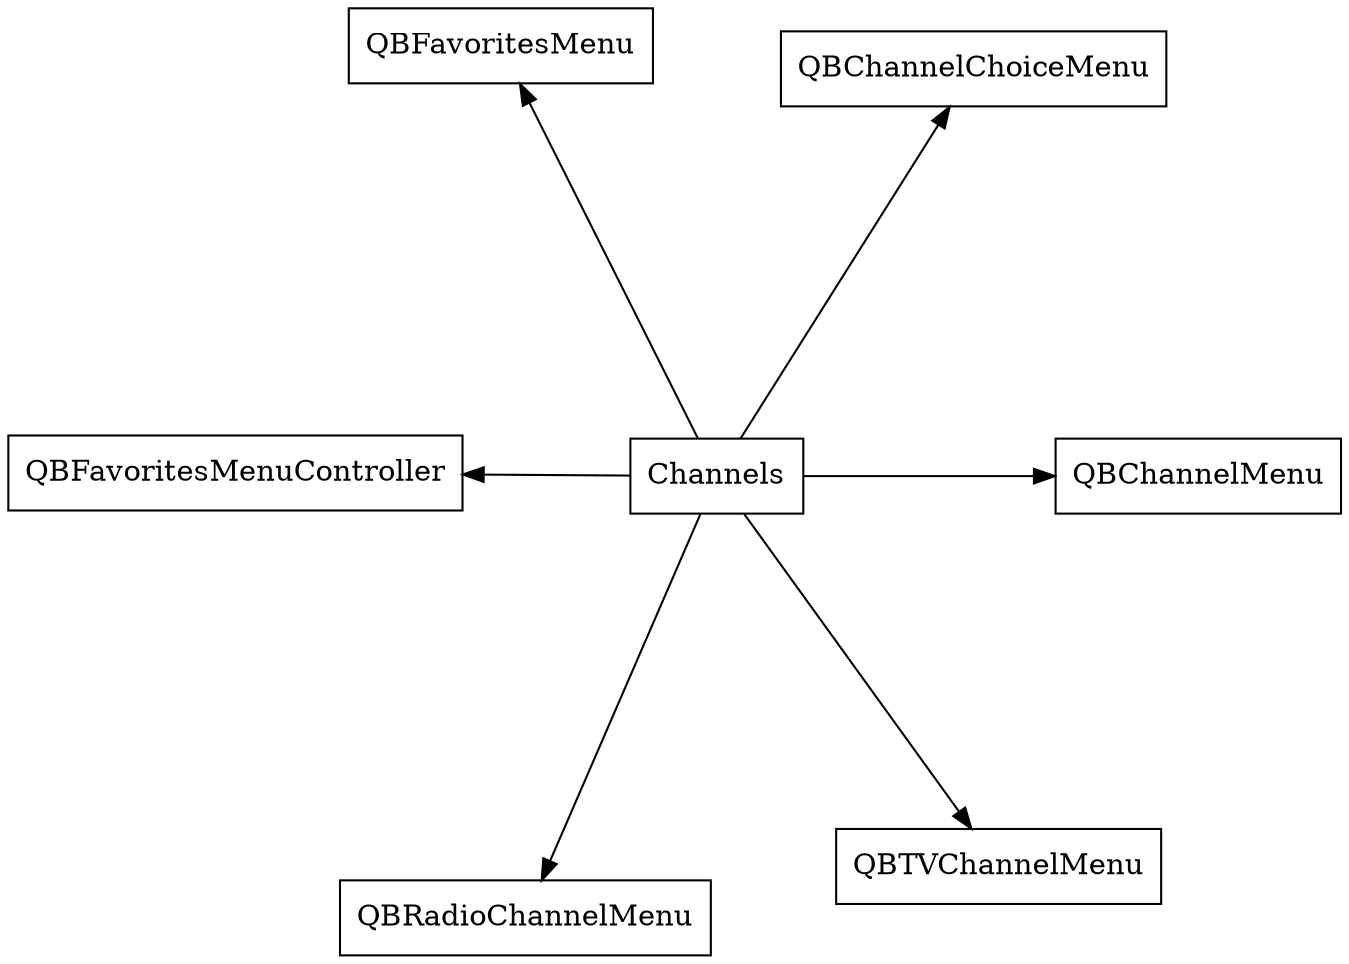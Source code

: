digraph ChannelsMenus {
    node [URL="\N.html" shape=box]
    graph [layout="circo"]
    Channels [root=true]
    QBChannelMenu
    QBChannelChoiceMenu
    QBFavoritesMenu
    QBFavoritesMenuController
    QBRadioChannelMenu
    QBTVChannelMenu

    Channels -> QBChannelMenu
    Channels -> QBChannelChoiceMenu
    Channels -> QBFavoritesMenu
    Channels -> QBFavoritesMenuController
    Channels -> QBRadioChannelMenu
    Channels -> QBTVChannelMenu
}
